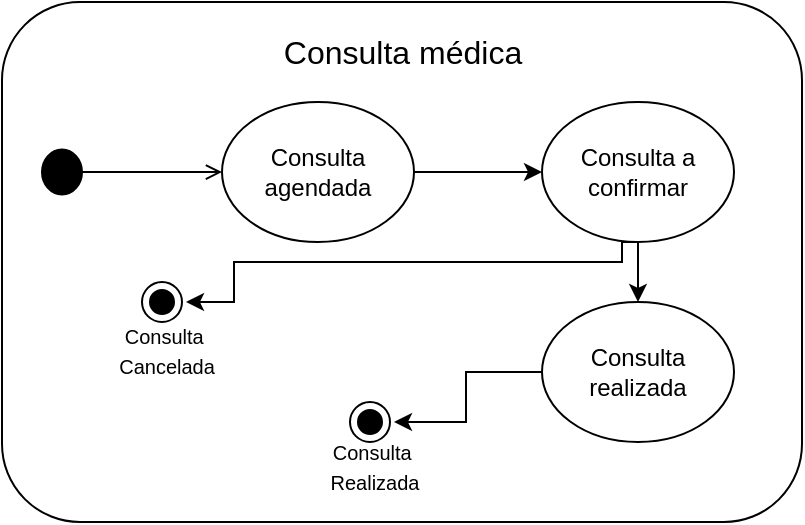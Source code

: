 <mxfile version="26.2.4">
  <diagram name="Página-1" id="_pg9Lf5RS5XWuFxiy_4Z">
    <mxGraphModel dx="874" dy="449" grid="1" gridSize="10" guides="1" tooltips="1" connect="1" arrows="1" fold="1" page="1" pageScale="1" pageWidth="827" pageHeight="1169" math="0" shadow="0">
      <root>
        <mxCell id="0" />
        <mxCell id="1" parent="0" />
        <mxCell id="pb7jbsCZvmm0ehDc9T9Q-1" value="" style="rounded=1;whiteSpace=wrap;html=1;gradientColor=none;" vertex="1" parent="1">
          <mxGeometry x="230" y="50" width="400" height="260" as="geometry" />
        </mxCell>
        <mxCell id="pb7jbsCZvmm0ehDc9T9Q-2" value="&lt;font style=&quot;font-size: 16px;&quot;&gt;Consulta médica&lt;/font&gt;" style="text;html=1;align=center;verticalAlign=middle;resizable=0;points=[];autosize=1;strokeColor=none;fillColor=none;" vertex="1" parent="1">
          <mxGeometry x="360" y="60" width="140" height="30" as="geometry" />
        </mxCell>
        <mxCell id="pb7jbsCZvmm0ehDc9T9Q-8" style="edgeStyle=orthogonalEdgeStyle;rounded=0;orthogonalLoop=1;jettySize=auto;html=1;" edge="1" parent="1" source="pb7jbsCZvmm0ehDc9T9Q-3" target="pb7jbsCZvmm0ehDc9T9Q-4">
          <mxGeometry relative="1" as="geometry" />
        </mxCell>
        <mxCell id="pb7jbsCZvmm0ehDc9T9Q-3" value="Consulta agendada" style="ellipse;whiteSpace=wrap;html=1;" vertex="1" parent="1">
          <mxGeometry x="340" y="100" width="96" height="70" as="geometry" />
        </mxCell>
        <mxCell id="pb7jbsCZvmm0ehDc9T9Q-9" style="edgeStyle=orthogonalEdgeStyle;rounded=0;orthogonalLoop=1;jettySize=auto;html=1;" edge="1" parent="1" source="pb7jbsCZvmm0ehDc9T9Q-4" target="pb7jbsCZvmm0ehDc9T9Q-5">
          <mxGeometry relative="1" as="geometry" />
        </mxCell>
        <mxCell id="pb7jbsCZvmm0ehDc9T9Q-25" style="edgeStyle=orthogonalEdgeStyle;rounded=0;orthogonalLoop=1;jettySize=auto;html=1;entryX=1;entryY=0.5;entryDx=0;entryDy=0;exitX=0.5;exitY=1;exitDx=0;exitDy=0;" edge="1" parent="1" source="pb7jbsCZvmm0ehDc9T9Q-4" target="pb7jbsCZvmm0ehDc9T9Q-15">
          <mxGeometry relative="1" as="geometry">
            <mxPoint x="525.0" y="179.034" as="sourcePoint" />
            <mxPoint x="347.0" y="244" as="targetPoint" />
            <Array as="points">
              <mxPoint x="540" y="170" />
              <mxPoint x="540" y="180" />
              <mxPoint x="346" y="180" />
              <mxPoint x="346" y="200" />
            </Array>
          </mxGeometry>
        </mxCell>
        <mxCell id="pb7jbsCZvmm0ehDc9T9Q-4" value="Consulta a confirmar" style="ellipse;whiteSpace=wrap;html=1;" vertex="1" parent="1">
          <mxGeometry x="500" y="100" width="96" height="70" as="geometry" />
        </mxCell>
        <mxCell id="pb7jbsCZvmm0ehDc9T9Q-26" style="edgeStyle=orthogonalEdgeStyle;rounded=0;orthogonalLoop=1;jettySize=auto;html=1;entryX=1;entryY=0.5;entryDx=0;entryDy=0;" edge="1" parent="1" source="pb7jbsCZvmm0ehDc9T9Q-5" target="pb7jbsCZvmm0ehDc9T9Q-18">
          <mxGeometry relative="1" as="geometry" />
        </mxCell>
        <mxCell id="pb7jbsCZvmm0ehDc9T9Q-5" value="Consulta realizada" style="ellipse;whiteSpace=wrap;html=1;" vertex="1" parent="1">
          <mxGeometry x="500" y="200" width="96" height="70" as="geometry" />
        </mxCell>
        <mxCell id="pb7jbsCZvmm0ehDc9T9Q-14" style="edgeStyle=orthogonalEdgeStyle;rounded=0;orthogonalLoop=1;jettySize=auto;html=1;endArrow=open;endFill=0;" edge="1" parent="1" source="pb7jbsCZvmm0ehDc9T9Q-10" target="pb7jbsCZvmm0ehDc9T9Q-3">
          <mxGeometry relative="1" as="geometry">
            <Array as="points">
              <mxPoint x="290" y="135" />
              <mxPoint x="290" y="135" />
            </Array>
          </mxGeometry>
        </mxCell>
        <mxCell id="pb7jbsCZvmm0ehDc9T9Q-10" value="" style="ellipse;fillColor=strokeColor;html=1;" vertex="1" parent="1">
          <mxGeometry x="250" y="123.75" width="20" height="22.5" as="geometry" />
        </mxCell>
        <mxCell id="pb7jbsCZvmm0ehDc9T9Q-15" value="" style="ellipse;html=1;shape=endState;fillColor=strokeColor;shadow=0;perimeterSpacing=2;rotation=0;strokeColor=default;" vertex="1" parent="1">
          <mxGeometry x="300" y="190" width="20" height="20" as="geometry" />
        </mxCell>
        <mxCell id="pb7jbsCZvmm0ehDc9T9Q-18" value="" style="ellipse;html=1;shape=endState;fillColor=strokeColor;shadow=0;perimeterSpacing=2;rotation=0;strokeColor=default;" vertex="1" parent="1">
          <mxGeometry x="404" y="250" width="20" height="20" as="geometry" />
        </mxCell>
        <mxCell id="pb7jbsCZvmm0ehDc9T9Q-20" value="&lt;font style=&quot;font-size: 10px;&quot;&gt;Consulta&amp;nbsp;&lt;/font&gt;&lt;div&gt;&lt;font style=&quot;font-size: 10px;&quot;&gt;Cancelada&lt;/font&gt;&lt;/div&gt;" style="text;html=1;align=center;verticalAlign=middle;resizable=0;points=[];autosize=1;strokeColor=none;fillColor=none;" vertex="1" parent="1">
          <mxGeometry x="277" y="204" width="70" height="40" as="geometry" />
        </mxCell>
        <mxCell id="pb7jbsCZvmm0ehDc9T9Q-21" value="&lt;font style=&quot;font-size: 10px;&quot;&gt;Consulta&amp;nbsp;&lt;/font&gt;&lt;div&gt;&lt;span style=&quot;font-size: 10px;&quot;&gt;Realizada&lt;/span&gt;&lt;/div&gt;" style="text;html=1;align=center;verticalAlign=middle;resizable=0;points=[];autosize=1;strokeColor=none;fillColor=none;" vertex="1" parent="1">
          <mxGeometry x="381" y="262" width="70" height="40" as="geometry" />
        </mxCell>
      </root>
    </mxGraphModel>
  </diagram>
</mxfile>
